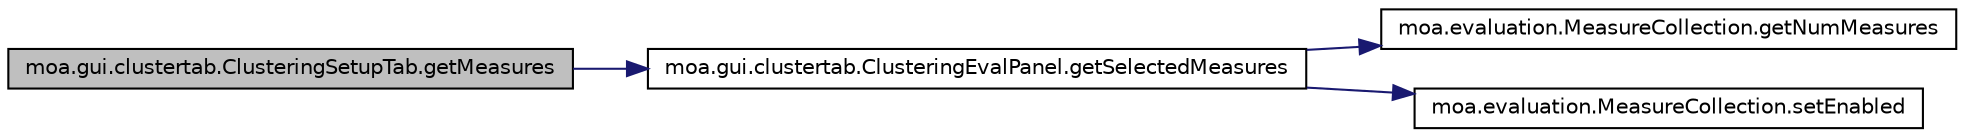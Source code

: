 digraph G
{
  edge [fontname="Helvetica",fontsize="10",labelfontname="Helvetica",labelfontsize="10"];
  node [fontname="Helvetica",fontsize="10",shape=record];
  rankdir=LR;
  Node1 [label="moa.gui.clustertab.ClusteringSetupTab.getMeasures",height=0.2,width=0.4,color="black", fillcolor="grey75", style="filled" fontcolor="black"];
  Node1 -> Node2 [color="midnightblue",fontsize="10",style="solid",fontname="Helvetica"];
  Node2 [label="moa.gui.clustertab.ClusteringEvalPanel.getSelectedMeasures",height=0.2,width=0.4,color="black", fillcolor="white", style="filled",URL="$classmoa_1_1gui_1_1clustertab_1_1ClusteringEvalPanel.html#a76b0a177daefbae29385967129d58145"];
  Node2 -> Node3 [color="midnightblue",fontsize="10",style="solid",fontname="Helvetica"];
  Node3 [label="moa.evaluation.MeasureCollection.getNumMeasures",height=0.2,width=0.4,color="black", fillcolor="white", style="filled",URL="$classmoa_1_1evaluation_1_1MeasureCollection.html#aa21276cf4ecc9b8fd091d282975157ea"];
  Node2 -> Node4 [color="midnightblue",fontsize="10",style="solid",fontname="Helvetica"];
  Node4 [label="moa.evaluation.MeasureCollection.setEnabled",height=0.2,width=0.4,color="black", fillcolor="white", style="filled",URL="$classmoa_1_1evaluation_1_1MeasureCollection.html#ada9c507a146bb58dbe411a055e4dd81b"];
}
